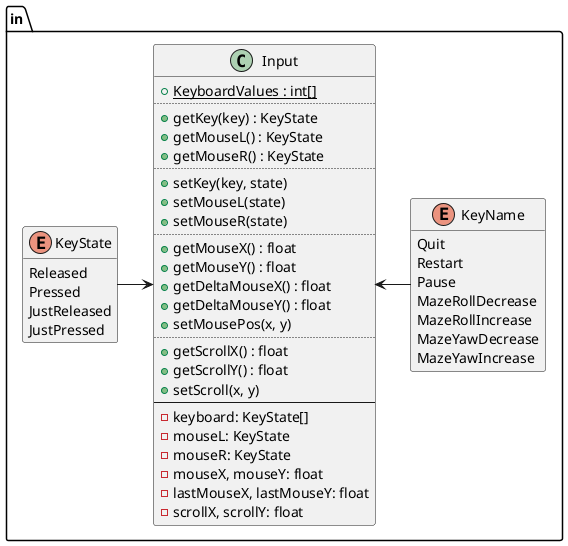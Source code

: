 @startuml
set separator ::

enum in::KeyState {
	Released
	Pressed
	JustReleased
	JustPressed
}
hide KeyState methods

enum in::KeyName {
	Quit
	Restart
	Pause
	MazeRollDecrease
	MazeRollIncrease
	MazeYawDecrease
	MazeYawIncrease
}
hide KeyName methods

class in::Input {
	{static} +KeyboardValues : int[]
	..
	+getKey(key) : KeyState
	+getMouseL() : KeyState
	+getMouseR() : KeyState
	..
	+setKey(key, state)
	+setMouseL(state)
	+setMouseR(state)
	..
	+getMouseX() : float
	+getMouseY() : float
	+getDeltaMouseX() : float
	+getDeltaMouseY() : float
	+setMousePos(x, y)
	..
	+getScrollX() : float
	+getScrollY() : float
	+setScroll(x, y)
	--
	-keyboard: KeyState[]
	-mouseL: KeyState
	-mouseR: KeyState
	-mouseX, mouseY: float
	-lastMouseX, lastMouseY: float
	-scrollX, scrollY: float
}

Input <-left- KeyState
Input <-right- KeyName

@enduml
